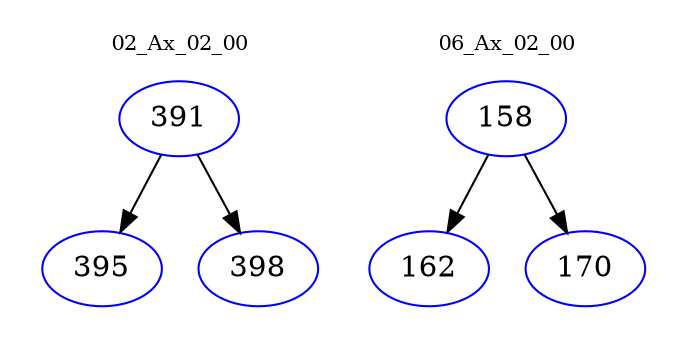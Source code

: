 digraph{
subgraph cluster_0 {
color = white
label = "02_Ax_02_00";
fontsize=10;
T0_391 [label="391", color="blue"]
T0_391 -> T0_395 [color="black"]
T0_395 [label="395", color="blue"]
T0_391 -> T0_398 [color="black"]
T0_398 [label="398", color="blue"]
}
subgraph cluster_1 {
color = white
label = "06_Ax_02_00";
fontsize=10;
T1_158 [label="158", color="blue"]
T1_158 -> T1_162 [color="black"]
T1_162 [label="162", color="blue"]
T1_158 -> T1_170 [color="black"]
T1_170 [label="170", color="blue"]
}
}
